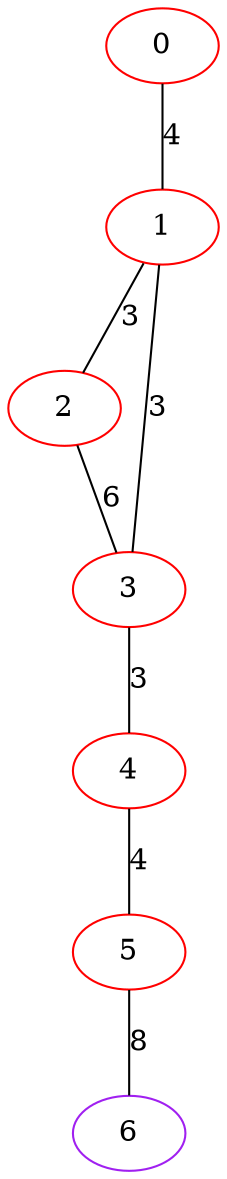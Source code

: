 graph "" {
0 [color=red, weight=1];
1 [color=red, weight=1];
2 [color=red, weight=1];
3 [color=red, weight=1];
4 [color=red, weight=1];
5 [color=red, weight=1];
6 [color=purple, weight=4];
0 -- 1  [key=0, label=4];
1 -- 2  [key=0, label=3];
1 -- 3  [key=0, label=3];
2 -- 3  [key=0, label=6];
3 -- 4  [key=0, label=3];
4 -- 5  [key=0, label=4];
5 -- 6  [key=0, label=8];
}
